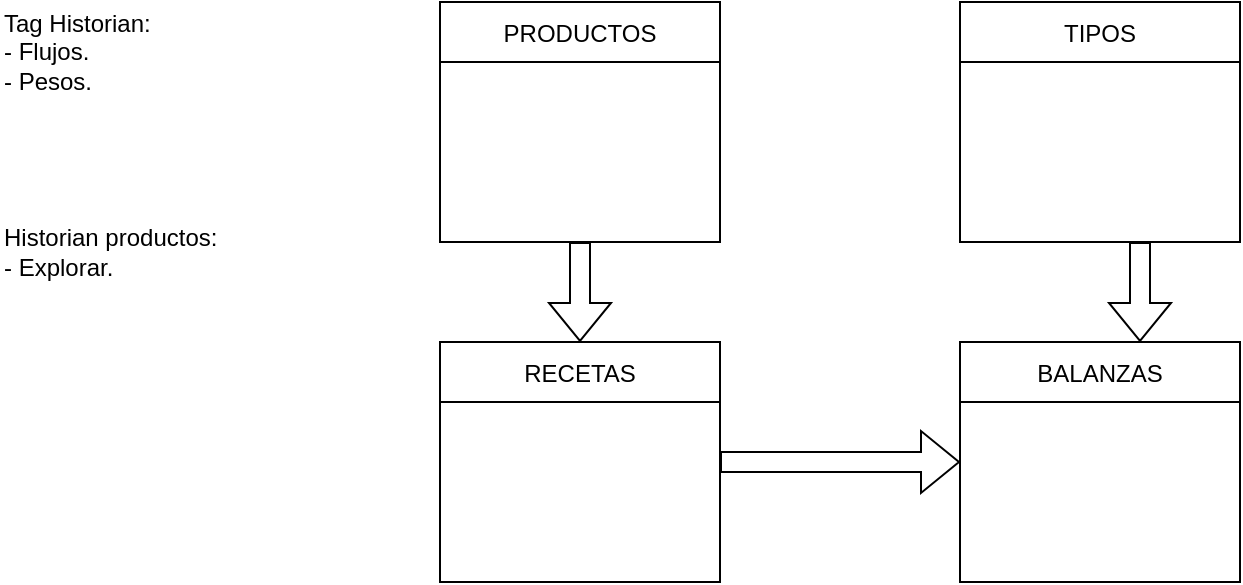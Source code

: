 <mxfile version="20.5.1" type="device"><diagram id="zrgYXnDu1X4er072VYvj" name="Página-1"><mxGraphModel dx="1422" dy="515" grid="1" gridSize="10" guides="1" tooltips="1" connect="1" arrows="1" fold="1" page="1" pageScale="1" pageWidth="1920" pageHeight="1200" math="0" shadow="0"><root><mxCell id="0"/><mxCell id="1" parent="0"/><mxCell id="QpHJOC1Uqqa2gRwGTwaZ-1" value="TIPOS" style="swimlane;fontStyle=0;childLayout=stackLayout;horizontal=1;startSize=30;horizontalStack=0;resizeParent=1;resizeParentMax=0;resizeLast=0;collapsible=1;marginBottom=0;" vertex="1" parent="1"><mxGeometry x="1110" y="180" width="140" height="120" as="geometry"><mxRectangle x="1110" y="180" width="60" height="30" as="alternateBounds"/></mxGeometry></mxCell><mxCell id="QpHJOC1Uqqa2gRwGTwaZ-5" value="PRODUCTOS" style="swimlane;fontStyle=0;childLayout=stackLayout;horizontal=1;startSize=30;horizontalStack=0;resizeParent=1;resizeParentMax=0;resizeLast=0;collapsible=1;marginBottom=0;" vertex="1" parent="1"><mxGeometry x="850" y="180" width="140" height="120" as="geometry"><mxRectangle x="1110" y="180" width="60" height="30" as="alternateBounds"/></mxGeometry></mxCell><mxCell id="QpHJOC1Uqqa2gRwGTwaZ-6" value="BALANZAS" style="swimlane;fontStyle=0;childLayout=stackLayout;horizontal=1;startSize=30;horizontalStack=0;resizeParent=1;resizeParentMax=0;resizeLast=0;collapsible=1;marginBottom=0;" vertex="1" parent="1"><mxGeometry x="1110" y="350" width="140" height="120" as="geometry"><mxRectangle x="1110" y="180" width="60" height="30" as="alternateBounds"/></mxGeometry></mxCell><mxCell id="QpHJOC1Uqqa2gRwGTwaZ-7" value="RECETAS" style="swimlane;fontStyle=0;childLayout=stackLayout;horizontal=1;startSize=30;horizontalStack=0;resizeParent=1;resizeParentMax=0;resizeLast=0;collapsible=1;marginBottom=0;" vertex="1" parent="1"><mxGeometry x="850" y="350" width="140" height="120" as="geometry"><mxRectangle x="1110" y="180" width="60" height="30" as="alternateBounds"/></mxGeometry></mxCell><mxCell id="QpHJOC1Uqqa2gRwGTwaZ-8" value="" style="shape=flexArrow;endArrow=classic;html=1;rounded=0;entryX=0.5;entryY=0;entryDx=0;entryDy=0;exitX=0.5;exitY=1;exitDx=0;exitDy=0;" edge="1" parent="1" source="QpHJOC1Uqqa2gRwGTwaZ-5" target="QpHJOC1Uqqa2gRwGTwaZ-7"><mxGeometry width="50" height="50" relative="1" as="geometry"><mxPoint x="900" y="300" as="sourcePoint"/><mxPoint x="940" y="300" as="targetPoint"/></mxGeometry></mxCell><mxCell id="QpHJOC1Uqqa2gRwGTwaZ-9" value="" style="shape=flexArrow;endArrow=classic;html=1;rounded=0;entryX=0.5;entryY=0;entryDx=0;entryDy=0;exitX=0.5;exitY=1;exitDx=0;exitDy=0;" edge="1" parent="1"><mxGeometry width="50" height="50" relative="1" as="geometry"><mxPoint x="1200" y="300" as="sourcePoint"/><mxPoint x="1200" y="350" as="targetPoint"/></mxGeometry></mxCell><mxCell id="QpHJOC1Uqqa2gRwGTwaZ-10" value="" style="shape=flexArrow;endArrow=classic;html=1;rounded=0;entryX=0;entryY=0.5;entryDx=0;entryDy=0;" edge="1" parent="1" target="QpHJOC1Uqqa2gRwGTwaZ-6"><mxGeometry width="50" height="50" relative="1" as="geometry"><mxPoint x="990" y="410" as="sourcePoint"/><mxPoint x="1070" y="400" as="targetPoint"/></mxGeometry></mxCell><mxCell id="QpHJOC1Uqqa2gRwGTwaZ-11" value="Tag Historian:&lt;br&gt;- Flujos.&lt;br&gt;- Pesos." style="text;html=1;strokeColor=none;fillColor=none;align=left;verticalAlign=middle;whiteSpace=wrap;rounded=0;" vertex="1" parent="1"><mxGeometry x="630" y="180" width="110" height="50" as="geometry"/></mxCell><mxCell id="QpHJOC1Uqqa2gRwGTwaZ-12" value="Historian productos:&lt;br&gt;- Explorar." style="text;html=1;strokeColor=none;fillColor=none;align=left;verticalAlign=middle;whiteSpace=wrap;rounded=0;" vertex="1" parent="1"><mxGeometry x="630" y="280" width="110" height="50" as="geometry"/></mxCell></root></mxGraphModel></diagram></mxfile>